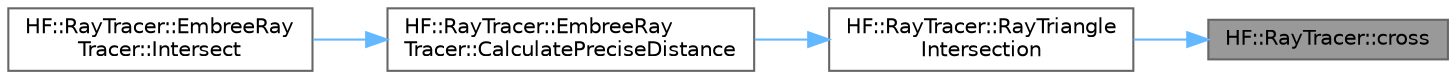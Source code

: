 digraph "HF::RayTracer::cross"
{
 // LATEX_PDF_SIZE
  bgcolor="transparent";
  edge [fontname=Helvetica,fontsize=10,labelfontname=Helvetica,labelfontsize=10];
  node [fontname=Helvetica,fontsize=10,shape=box,height=0.2,width=0.4];
  rankdir="RL";
  Node1 [label="HF::RayTracer::cross",height=0.2,width=0.4,color="gray40", fillcolor="grey60", style="filled", fontcolor="black",tooltip=" "];
  Node1 -> Node2 [dir="back",color="steelblue1",style="solid"];
  Node2 [label="HF::RayTracer::RayTriangle\lIntersection",height=0.2,width=0.4,color="grey40", fillcolor="white", style="filled",URL="$a00464.html#a9498ae7ffabd8c5bca4026374ac862e9",tooltip="Determine the distance between a ray's origin and it's point of intersection with a triangle."];
  Node2 -> Node3 [dir="back",color="steelblue1",style="solid"];
  Node3 [label="HF::RayTracer::EmbreeRay\lTracer::CalculatePreciseDistance",height=0.2,width=0.4,color="grey40", fillcolor="white", style="filled",URL="$a01411.html#a28032c693ac330c5b11bc2a877b04c75",tooltip="Calculate the distance from origin to the point of intersection using an algorithm with higher precis..."];
  Node3 -> Node4 [dir="back",color="steelblue1",style="solid"];
  Node4 [label="HF::RayTracer::EmbreeRay\lTracer::Intersect",height=0.2,width=0.4,color="grey40", fillcolor="white", style="filled",URL="$a01411.html#af37604ed6d68c27bb9224afd795cab18",tooltip="Cast a ray from origin in direction."];
}
